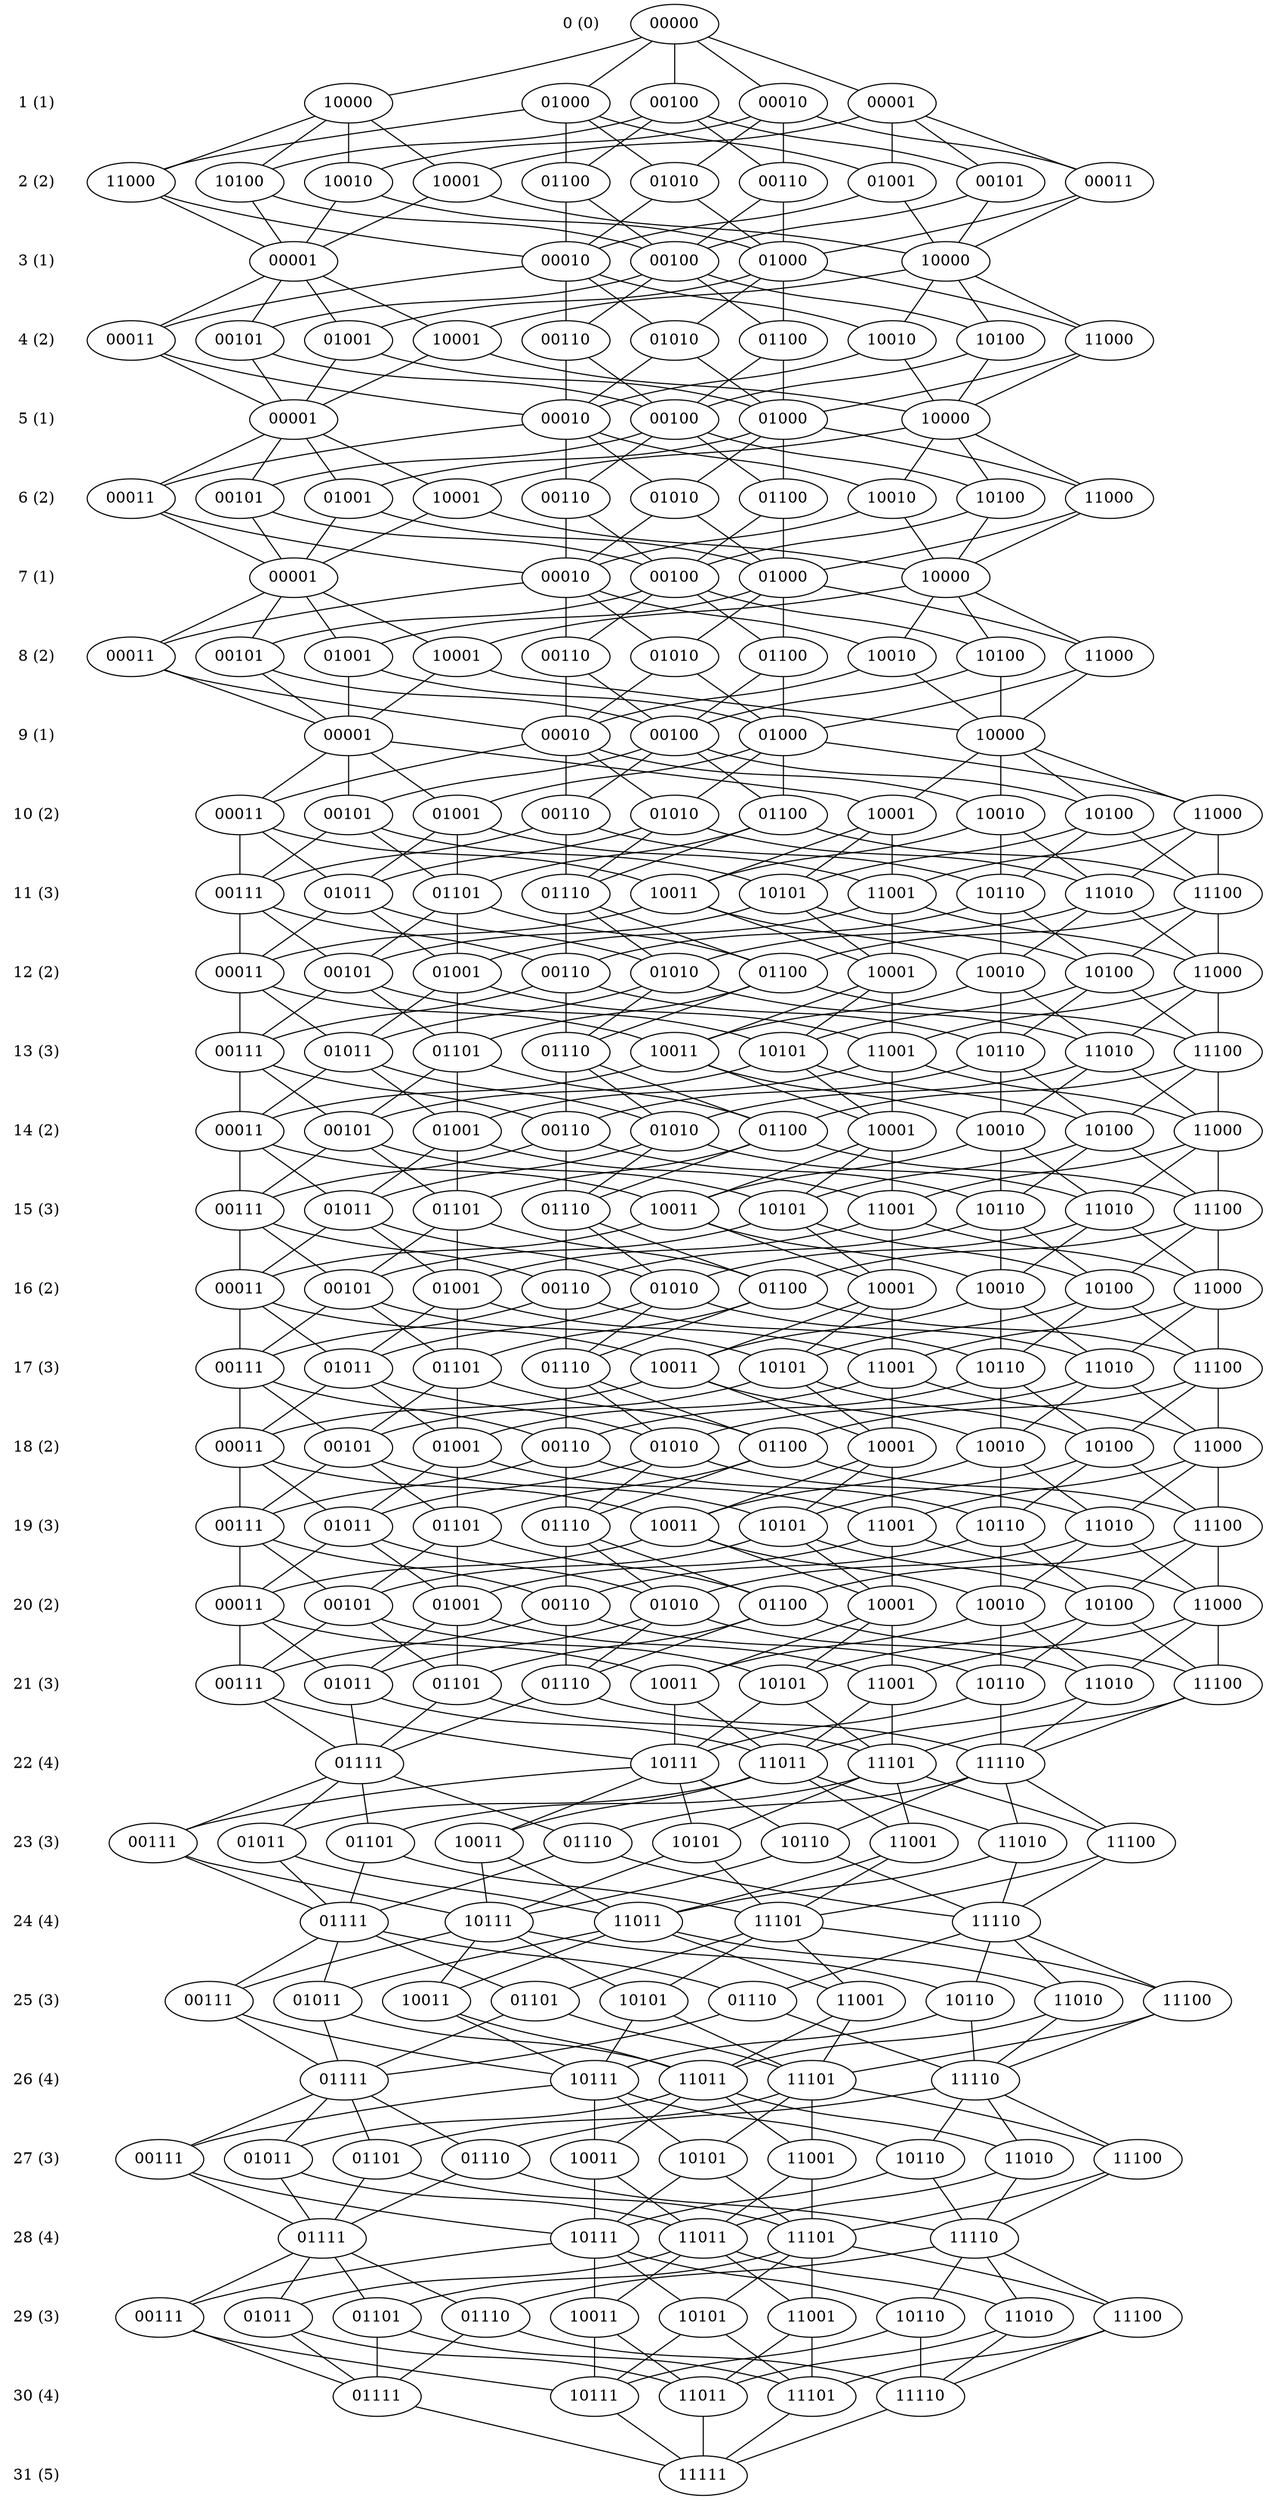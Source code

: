 /*
    dot -T pdf order5_graph.dot -o order5_graph.pdf
*/

digraph order5 {

	node [shape=plaintext]

	level_0 [label="0 (0)"]
	level_1 [label="1 (1)"]
	level_2 [label="2 (2)"]
	level_3 [label="3 (1)"]
	level_4 [label="4 (2)"]
	level_5 [label="5 (1)"]
	level_6 [label="6 (2)"]
	level_7 [label="7 (1)"]
	level_8 [label="8 (2)"]
	level_9 [label="9 (1)"]
	level_10 [label="10 (2)"]
	level_11 [label="11 (3)"]
	level_12 [label="12 (2)"]
	level_13 [label="13 (3)"]
	level_14 [label="14 (2)"]
	level_15 [label="15 (3)"]
	level_16 [label="16 (2)"]
	level_17 [label="17 (3)"]
	level_18 [label="18 (2)"]
	level_19 [label="19 (3)"]
	level_20 [label="20 (2)"]
	level_21 [label="21 (3)"]
	level_22 [label="22 (4)"]
	level_23 [label="23 (3)"]
	level_24 [label="24 (4)"]
	level_25 [label="25 (3)"]
	level_26 [label="26 (4)"]
	level_27 [label="27 (3)"]
	level_28 [label="28 (4)"]
	level_29 [label="29 (3)"]
	level_30 [label="30 (4)"]
	level_31 [label="31 (5)"]

	edge [style=invis]
    level_1 -> level_1 -> level_2 -> level_3 -> level_4 -> level_5 ->
    level_6 -> level_7 -> level_8 -> level_9 -> level_10 -> level_11 ->
    level_12 -> level_13 -> level_14 -> level_15 -> level_16 -> level_17 ->
    level_18 -> level_19 -> level_20 -> level_21 -> level_22 -> level_23 ->
    level_24 -> level_25 -> level_26 -> level_27 -> level_28 -> level_29 ->
    level_30 -> level_31

    node [shape=ellipse]
    edge [style=solid,arrowhead=none]

    { // there is only one possible node with no bits set
        rank=same; level_0

        level_0_00000 [label="00000"] // shape=ellipse,fontcolor=red,color=red,style=bold]
    }

    { // all possible nodes with 1 bit set
        rank=same; level_1

        level_1_00001 [label="10000"]
        level_1_00010 [label="01000"]
        level_1_00100 [label="00100"]
        level_1_01000 [label="00010"]
        level_1_10000 [label="00001"]
    }

    { // all possible nodes with 2 bits set
        rank=same; level_2

        level_2_00011 [label="11000"]
        level_2_00110 [label="01100"]
        level_2_01100 [label="00110"]
        level_2_11000 [label="00011"]
        level_2_00101 [label="10100"]
        level_2_01010 [label="01010"]
        level_2_10100 [label="00101"]
        level_2_01001 [label="10010"]
        level_2_10010 [label="01001"]
        level_2_10001 [label="10001"]
    }

    { // all possible nodes with 1 bit set
        rank=same; level_3

        level_3_00001 [label="00001"]
        level_3_00010 [label="00010"]
        level_3_00100 [label="00100"]
        level_3_01000 [label="01000"]
        level_3_10000 [label="10000"]
    }

    { // all possible nodes with 2 bits set
        rank=same; level_4

        level_4_00011 [label="00011"]
        level_4_00110 [label="00110"]
        level_4_01100 [label="01100"]
        level_4_11000 [label="11000"]
        level_4_00101 [label="00101"]
        level_4_01010 [label="01010"]
        level_4_10100 [label="10100"]
        level_4_01001 [label="01001"]
        level_4_10010 [label="10010"]
        level_4_10001 [label="10001"]
    }

    { // all possible nodes with 1 bit set
        rank=same; level_5

        level_5_00001 [label="00001"]
        level_5_00010 [label="00010"]
        level_5_00100 [label="00100"]
        level_5_01000 [label="01000"]
        level_5_10000 [label="10000"]
    }

    { // all possible nodes with 2 bits set
        rank=same; level_6

        level_6_00011 [label="00011"]
        level_6_00110 [label="00110"]
        level_6_01100 [label="01100"]
        level_6_11000 [label="11000"]
        level_6_00101 [label="00101"]
        level_6_01010 [label="01010"]
        level_6_10100 [label="10100"]
        level_6_01001 [label="01001"]
        level_6_10010 [label="10010"]
        level_6_10001 [label="10001"]
    }

    { // all possible nodes with 1 bit set
        rank=same; level_7

        level_7_00001 [label="00001"]
        level_7_00010 [label="00010"]
        level_7_00100 [label="00100"]
        level_7_01000 [label="01000"]
        level_7_10000 [label="10000"]
    }

    { // all possible nodes with 2 bits set
        rank=same; level_8

        level_8_00011 [label="00011"]
        level_8_00110 [label="00110"]
        level_8_01100 [label="01100"]
        level_8_11000 [label="11000"]
        level_8_00101 [label="00101"]
        level_8_01010 [label="01010"]
        level_8_10100 [label="10100"]
        level_8_01001 [label="01001"]
        level_8_10010 [label="10010"]
        level_8_10001 [label="10001"]
    }

    { // all possible nodes with 1 bit set
        rank=same; level_9

        level_9_00001 [label="00001"]
        level_9_00010 [label="00010"]
        level_9_00100 [label="00100"]
        level_9_01000 [label="01000"]
        level_9_10000 [label="10000"]
    }

    { // all possible nodes with 2 bits set
        rank=same; level_10

        level_10_00011 [label="00011"]
        level_10_00110 [label="00110"]
        level_10_01100 [label="01100"]
        level_10_11000 [label="11000"]
        level_10_00101 [label="00101"]
        level_10_01010 [label="01010"]
        level_10_10100 [label="10100"]
        level_10_01001 [label="01001"]
        level_10_10010 [label="10010"]
        level_10_10001 [label="10001"]
    }

    { // all possible nodes with 3 bits set
        rank=same; level_11

        level_11_00111 [label="00111"]
        level_11_01110 [label="01110"]
        level_11_11100 [label="11100"]
        level_11_01011 [label="01011"]
        level_11_01101 [label="01101"]
        level_11_11010 [label="11010"]
        level_11_10101 [label="10101"]
        level_11_10011 [label="10011"]
        level_11_11001 [label="11001"]
        level_11_10110 [label="10110"]
    }

    { // all possible nodes with 2 bits set
        rank=same; level_12

        level_12_00011 [label="00011"]
        level_12_00110 [label="00110"]
        level_12_01100 [label="01100"]
        level_12_11000 [label="11000"]
        level_12_00101 [label="00101"]
        level_12_01010 [label="01010"]
        level_12_10100 [label="10100"]
        level_12_01001 [label="01001"]
        level_12_10010 [label="10010"]
        level_12_10001 [label="10001"]
    }

    { // all possible nodes with 3 bits set
        rank=same; level_13

        level_13_00111 [label="00111"]
        level_13_01110 [label="01110"]
        level_13_11100 [label="11100"]
        level_13_01011 [label="01011"]
        level_13_01101 [label="01101"]
        level_13_11010 [label="11010"]
        level_13_10101 [label="10101"]
        level_13_10011 [label="10011"]
        level_13_11001 [label="11001"]
        level_13_10110 [label="10110"]
    }

    { // all possible nodes with 2 bits set
        rank=same; level_14

        level_14_00011 [label="00011"]
        level_14_00110 [label="00110"]
        level_14_01100 [label="01100"]
        level_14_11000 [label="11000"]
        level_14_00101 [label="00101"]
        level_14_01010 [label="01010"]
        level_14_10100 [label="10100"]
        level_14_01001 [label="01001"]
        level_14_10010 [label="10010"]
        level_14_10001 [label="10001"]
    }

    { // all possible nodes with 3 bits set
        rank=same; level_15

        level_15_00111 [label="00111"]
        level_15_01110 [label="01110"]
        level_15_11100 [label="11100"]
        level_15_01011 [label="01011"]
        level_15_01101 [label="01101"]
        level_15_11010 [label="11010"]
        level_15_10101 [label="10101"]
        level_15_10011 [label="10011"]
        level_15_11001 [label="11001"]
        level_15_10110 [label="10110"]
    }

    { // all possible nodes with 2 bits set
        rank=same; level_16

        level_16_00011 [label="00011"]
        level_16_00110 [label="00110"]
        level_16_01100 [label="01100"]
        level_16_11000 [label="11000"]
        level_16_00101 [label="00101"]
        level_16_01010 [label="01010"]
        level_16_10100 [label="10100"]
        level_16_01001 [label="01001"]
        level_16_10010 [label="10010"]
        level_16_10001 [label="10001"]
    }

    { // all possible nodes with 3 bits set
        rank=same; level_17

        level_17_00111 [label="00111"]
        level_17_01110 [label="01110"]
        level_17_11100 [label="11100"]
        level_17_01011 [label="01011"]
        level_17_01101 [label="01101"]
        level_17_11010 [label="11010"]
        level_17_10101 [label="10101"]
        level_17_10011 [label="10011"]
        level_17_11001 [label="11001"]
        level_17_10110 [label="10110"]
    }

    { // all possible nodes with 2 bits set
        rank=same; level_18

        level_18_00011 [label="00011"]
        level_18_00110 [label="00110"]
        level_18_01100 [label="01100"]
        level_18_11000 [label="11000"]
        level_18_00101 [label="00101"]
        level_18_01010 [label="01010"]
        level_18_10100 [label="10100"]
        level_18_01001 [label="01001"]
        level_18_10010 [label="10010"]
        level_18_10001 [label="10001"]
    }

    { // all possible nodes with 3 bits set
        rank=same; level_19

        level_19_00111 [label="00111"]
        level_19_01110 [label="01110"]
        level_19_11100 [label="11100"]
        level_19_01011 [label="01011"]
        level_19_01101 [label="01101"]
        level_19_11010 [label="11010"]
        level_19_10101 [label="10101"]
        level_19_10011 [label="10011"]
        level_19_11001 [label="11001"]
        level_19_10110 [label="10110"]
    }

    { // all possible nodes with 2 bits set
        rank=same; level_20

        level_20_00011 [label="00011"]
        level_20_00110 [label="00110"]
        level_20_01100 [label="01100"]
        level_20_11000 [label="11000"]
        level_20_00101 [label="00101"]
        level_20_01010 [label="01010"]
        level_20_10100 [label="10100"]
        level_20_01001 [label="01001"]
        level_20_10010 [label="10010"]
        level_20_10001 [label="10001"]
    }

    { // all possible nodes with 3 bits set
        rank=same; level_21

        level_21_00111 [label="00111"]
        level_21_01110 [label="01110"]
        level_21_11100 [label="11100"]
        level_21_01011 [label="01011"]
        level_21_01101 [label="01101"]
        level_21_11010 [label="11010"]
        level_21_10101 [label="10101"]
        level_21_10011 [label="10011"]
        level_21_11001 [label="11001"]
        level_21_10110 [label="10110"]
    }

    { // all possible nodes with 4 bits set
        rank=same; level_22

        level_22_11110 [label="11110"]
        level_22_11101 [label="11101"]
        level_22_11011 [label="11011"]
        level_22_10111 [label="10111"]
        level_22_01111 [label="01111"]
    }

    { // all possible nodes with 3 bits set
        rank=same; level_23

        level_23_00111 [label="00111"]
        level_23_01110 [label="01110"]
        level_23_11100 [label="11100"]
        level_23_01011 [label="01011"]
        level_23_01101 [label="01101"]
        level_23_11010 [label="11010"]
        level_23_10101 [label="10101"]
        level_23_10011 [label="10011"]
        level_23_11001 [label="11001"]
        level_23_10110 [label="10110"]
    }

    { // all possible nodes with 4 bits set
        rank=same; level_24

        level_24_11110 [label="11110"]
        level_24_11101 [label="11101"]
        level_24_11011 [label="11011"]
        level_24_10111 [label="10111"]
        level_24_01111 [label="01111"]
    }

    { // all possible nodes with 3 bits set
        rank=same; level_25

        level_25_00111 [label="00111"]
        level_25_01110 [label="01110"]
        level_25_11100 [label="11100"]
        level_25_01011 [label="01011"]
        level_25_01101 [label="01101"]
        level_25_11010 [label="11010"]
        level_25_10101 [label="10101"]
        level_25_10011 [label="10011"]
        level_25_11001 [label="11001"]
        level_25_10110 [label="10110"]
    }

    { // all possible nodes with 4 bits set
        rank=same; level_26

        level_26_11110 [label="11110"]
        level_26_11101 [label="11101"]
        level_26_11011 [label="11011"]
        level_26_10111 [label="10111"]
        level_26_01111 [label="01111"]
    }

    { // all possible nodes with 3 bits set
        rank=same; level_27

        level_27_00111 [label="00111"]
        level_27_01110 [label="01110"]
        level_27_11100 [label="11100"]
        level_27_01011 [label="01011"]
        level_27_01101 [label="01101"]
        level_27_11010 [label="11010"]
        level_27_10101 [label="10101"]
        level_27_10011 [label="10011"]
        level_27_11001 [label="11001"]
        level_27_10110 [label="10110"]
    }

    { // all possible nodes with 4 bits set
        rank=same; level_28

        level_28_11110 [label="11110"]
        level_28_11101 [label="11101"]
        level_28_11011 [label="11011"]
        level_28_10111 [label="10111"]
        level_28_01111 [label="01111"]
    }

    { // all possible nodes with 3 bits set
        rank=same; level_29

        level_29_00111 [label="00111"]
        level_29_01110 [label="01110"]
        level_29_11100 [label="11100"]
        level_29_01011 [label="01011"]
        level_29_01101 [label="01101"]
        level_29_11010 [label="11010"]
        level_29_10101 [label="10101"]
        level_29_10011 [label="10011"]
        level_29_11001 [label="11001"]
        level_29_10110 [label="10110"]
    }

    { // all possible nodes with 4 bits set
        rank=same; level_30

        level_30_11110 [label="11110"]
        level_30_11101 [label="11101"]
        level_30_11011 [label="11011"]
        level_30_10111 [label="10111"]
        level_30_01111 [label="01111"]
    }

    { // there is only one possible node with 5 bits set
        rank=same; level_31

        level_31_11111 [label="11111"]
    }

    // allowable transitions from (0) -> (1) out of level 0

    level_0_00000 -> level_1_00001 // [color=red,style=bold]
    level_0_00000 -> level_1_00010
    level_0_00000 -> level_1_00100
    level_0_00000 -> level_1_01000
    level_0_00000 -> level_1_10000

    // allowable transitions from (1) -> (2) out of level 1

    level_1_00001 -> level_2_00011
    level_1_00001 -> level_2_00101
    level_1_00001 -> level_2_01001
    level_1_00001 -> level_2_10001

    level_1_00010 -> level_2_00011
    level_1_00010 -> level_2_00110
    level_1_00010 -> level_2_01010
    level_1_00010 -> level_2_10010

    level_1_00100 -> level_2_00101
    level_1_00100 -> level_2_00110
    level_1_00100 -> level_2_01100
    level_1_00100 -> level_2_10100

    level_1_01000 -> level_2_01001
    level_1_01000 -> level_2_01010
    level_1_01000 -> level_2_01100
    level_1_01000 -> level_2_11000

    level_1_10000 -> level_2_10001
    level_1_10000 -> level_2_10010
    level_1_10000 -> level_2_10100
    level_1_10000 -> level_2_11000

    // allowable transitions from (2) -> (1) out of level 2

    level_2_00011 -> level_3_00010
    level_2_00011 -> level_3_00001

    level_2_00110 -> level_3_00100
    level_2_00110 -> level_3_00010

    level_2_01100 -> level_3_01000
    level_2_01100 -> level_3_00100

    level_2_11000 -> level_3_10000
    level_2_11000 -> level_3_01000

    level_2_00101 -> level_3_00100
    level_2_00101 -> level_3_00001

    level_2_01010 -> level_3_01000
    level_2_01010 -> level_3_00010

    level_2_10100 -> level_3_10000
    level_2_10100 -> level_3_00100

    level_2_01001 -> level_3_01000
    level_2_01001 -> level_3_00001

    level_2_10010 -> level_3_10000
    level_2_10010 -> level_3_00010

    level_2_10001 -> level_3_10000
    level_2_10001 -> level_3_00001

    // allowable transitions from (1) to (2) out of level 3

    level_3_00001 -> level_4_00011
    level_3_00001 -> level_4_00101
    level_3_00001 -> level_4_01001
    level_3_00001 -> level_4_10001

    level_3_00010 -> level_4_00011
    level_3_00010 -> level_4_00110
    level_3_00010 -> level_4_01010
    level_3_00010 -> level_4_10010

    level_3_00100 -> level_4_00101
    level_3_00100 -> level_4_00110
    level_3_00100 -> level_4_01100
    level_3_00100 -> level_4_10100

    level_3_01000 -> level_4_01001
    level_3_01000 -> level_4_01010
    level_3_01000 -> level_4_01100
    level_3_01000 -> level_4_11000

    level_3_10000 -> level_4_10001
    level_3_10000 -> level_4_10010
    level_3_10000 -> level_4_10100
    level_3_10000 -> level_4_11000

    // allowable transitions from (2) to (1) out of level 4

    level_4_00011 -> level_5_00010
    level_4_00011 -> level_5_00001

    level_4_00110 -> level_5_00100
    level_4_00110 -> level_5_00010

    level_4_01100 -> level_5_01000
    level_4_01100 -> level_5_00100

    level_4_11000 -> level_5_10000
    level_4_11000 -> level_5_01000

    level_4_00101 -> level_5_00100
    level_4_00101 -> level_5_00001

    level_4_01010 -> level_5_01000
    level_4_01010 -> level_5_00010

    level_4_10100 -> level_5_10000
    level_4_10100 -> level_5_00100

    level_4_01001 -> level_5_01000
    level_4_01001 -> level_5_00001

    level_4_10010 -> level_5_10000
    level_4_10010 -> level_5_00010

    level_4_10001 -> level_5_10000
    level_4_10001 -> level_5_00001

    // allowable transitions from (1) to (2) out of level 5

    level_5_00001 -> level_6_00011
    level_5_00001 -> level_6_00101
    level_5_00001 -> level_6_01001
    level_5_00001 -> level_6_10001

    level_5_00010 -> level_6_00011
    level_5_00010 -> level_6_00110
    level_5_00010 -> level_6_01010
    level_5_00010 -> level_6_10010

    level_5_00100 -> level_6_00101
    level_5_00100 -> level_6_00110
    level_5_00100 -> level_6_01100
    level_5_00100 -> level_6_10100

    level_5_01000 -> level_6_01001
    level_5_01000 -> level_6_01010
    level_5_01000 -> level_6_01100
    level_5_01000 -> level_6_11000

    level_5_10000 -> level_6_10001
    level_5_10000 -> level_6_10010
    level_5_10000 -> level_6_10100
    level_5_10000 -> level_6_11000

    // allowable transitions from (2) to (1) out of level 6

    level_6_00011 -> level_7_00010
    level_6_00011 -> level_7_00001

    level_6_00110 -> level_7_00100
    level_6_00110 -> level_7_00010

    level_6_01100 -> level_7_01000
    level_6_01100 -> level_7_00100

    level_6_11000 -> level_7_10000
    level_6_11000 -> level_7_01000

    level_6_00101 -> level_7_00100
    level_6_00101 -> level_7_00001

    level_6_01010 -> level_7_01000
    level_6_01010 -> level_7_00010

    level_6_10100 -> level_7_10000
    level_6_10100 -> level_7_00100

    level_6_01001 -> level_7_01000
    level_6_01001 -> level_7_00001

    level_6_10010 -> level_7_10000
    level_6_10010 -> level_7_00010

    level_6_10001 -> level_7_10000
    level_6_10001 -> level_7_00001

    // allowable transitions from (1) to (2) out of level 7

    level_7_00001 -> level_8_00011
    level_7_00001 -> level_8_00101
    level_7_00001 -> level_8_01001
    level_7_00001 -> level_8_10001

    level_7_00010 -> level_8_00011
    level_7_00010 -> level_8_00110
    level_7_00010 -> level_8_01010
    level_7_00010 -> level_8_10010

    level_7_00100 -> level_8_00101
    level_7_00100 -> level_8_00110
    level_7_00100 -> level_8_01100
    level_7_00100 -> level_8_10100

    level_7_01000 -> level_8_01001
    level_7_01000 -> level_8_01010
    level_7_01000 -> level_8_01100
    level_7_01000 -> level_8_11000

    level_7_10000 -> level_8_10001
    level_7_10000 -> level_8_10010
    level_7_10000 -> level_8_10100
    level_7_10000 -> level_8_11000

    // allowable transitions from (2) to (1) out of level 8

    level_8_00011 -> level_9_00010
    level_8_00011 -> level_9_00001

    level_8_00110 -> level_9_00100
    level_8_00110 -> level_9_00010

    level_8_01100 -> level_9_01000
    level_8_01100 -> level_9_00100

    level_8_11000 -> level_9_10000
    level_8_11000 -> level_9_01000

    level_8_00101 -> level_9_00100
    level_8_00101 -> level_9_00001

    level_8_01010 -> level_9_01000
    level_8_01010 -> level_9_00010

    level_8_10100 -> level_9_10000
    level_8_10100 -> level_9_00100

    level_8_01001 -> level_9_01000
    level_8_01001 -> level_9_00001

    level_8_10010 -> level_9_10000
    level_8_10010 -> level_9_00010

    level_8_10001 -> level_9_10000
    level_8_10001 -> level_9_00001

    // allowable transitions from (1) to (2) out of level 9

    level_9_00001 -> level_10_00011
    level_9_00001 -> level_10_00101
    level_9_00001 -> level_10_01001
    level_9_00001 -> level_10_10001

    level_9_00010 -> level_10_00011
    level_9_00010 -> level_10_00110
    level_9_00010 -> level_10_01010
    level_9_00010 -> level_10_10010

    level_9_00100 -> level_10_00101
    level_9_00100 -> level_10_00110
    level_9_00100 -> level_10_01100
    level_9_00100 -> level_10_10100

    level_9_01000 -> level_10_01001
    level_9_01000 -> level_10_01010
    level_9_01000 -> level_10_01100
    level_9_01000 -> level_10_11000

    level_9_10000 -> level_10_10001
    level_9_10000 -> level_10_10010
    level_9_10000 -> level_10_10100
    level_9_10000 -> level_10_11000

    // allowable transitions from (2) to (3) out of level 10

    level_10_00011 -> level_11_00111
    level_10_00011 -> level_11_01011
    level_10_00011 -> level_11_10011

    level_10_00110 -> level_11_00111
    level_10_00110 -> level_11_01110
    level_10_00110 -> level_11_10110

    level_10_01100 -> level_11_01101
    level_10_01100 -> level_11_01110
    level_10_01100 -> level_11_11100

    level_10_11000 -> level_11_11001
    level_10_11000 -> level_11_11010
    level_10_11000 -> level_11_11100

    level_10_00101 -> level_11_00111
    level_10_00101 -> level_11_01101
    level_10_00101 -> level_11_10101

    level_10_01010 -> level_11_01011
    level_10_01010 -> level_11_01110
    level_10_01010 -> level_11_11010

    level_10_10100 -> level_11_10101
    level_10_10100 -> level_11_10110
    level_10_10100 -> level_11_11100

    level_10_01001 -> level_11_01011
    level_10_01001 -> level_11_01101
    level_10_01001 -> level_11_11001

    level_10_10010 -> level_11_10011
    level_10_10010 -> level_11_10110
    level_10_10010 -> level_11_11010

    level_10_10001 -> level_11_10011
    level_10_10001 -> level_11_10101
    level_10_10001 -> level_11_11001

    // allowable transitions from (3) to (2) out of level 11

    level_11_00111 -> level_12_00110
    level_11_00111 -> level_12_00101
    level_11_00111 -> level_12_00011

    level_11_01110 -> level_12_01100
    level_11_01110 -> level_12_01010
    level_11_01110 -> level_12_00110

    level_11_11100 -> level_12_11000
    level_11_11100 -> level_12_10100
    level_11_11100 -> level_12_01100

    level_11_01011 -> level_12_01010
    level_11_01011 -> level_12_01001
    level_11_01011 -> level_12_00011

    level_11_01101 -> level_12_01100
    level_11_01101 -> level_12_01001
    level_11_01101 -> level_12_00101

    level_11_11010 -> level_12_11000
    level_11_11010 -> level_12_10010
    level_11_11010 -> level_12_01010

    level_11_10101 -> level_12_10100
    level_11_10101 -> level_12_10001
    level_11_10101 -> level_12_00101

    level_11_10011 -> level_12_10010
    level_11_10011 -> level_12_10001
    level_11_10011 -> level_12_00011

    level_11_11001 -> level_12_11000
    level_11_11001 -> level_12_10001
    level_11_11001 -> level_12_01001

    level_11_10110 -> level_12_10100
    level_11_10110 -> level_12_10010
    level_11_10110 -> level_12_00110

    // allowable transitions from (2) to (3) out of level 12

    level_12_00011 -> level_13_00111
    level_12_00011 -> level_13_01011
    level_12_00011 -> level_13_10011

    level_12_00110 -> level_13_00111
    level_12_00110 -> level_13_01110
    level_12_00110 -> level_13_10110

    level_12_01100 -> level_13_01101
    level_12_01100 -> level_13_01110
    level_12_01100 -> level_13_11100

    level_12_11000 -> level_13_11001
    level_12_11000 -> level_13_11010
    level_12_11000 -> level_13_11100

    level_12_00101 -> level_13_00111
    level_12_00101 -> level_13_01101
    level_12_00101 -> level_13_10101

    level_12_01010 -> level_13_01011
    level_12_01010 -> level_13_01110
    level_12_01010 -> level_13_11010

    level_12_10100 -> level_13_10101
    level_12_10100 -> level_13_10110
    level_12_10100 -> level_13_11100

    level_12_01001 -> level_13_01011
    level_12_01001 -> level_13_01101
    level_12_01001 -> level_13_11001

    level_12_10010 -> level_13_10011
    level_12_10010 -> level_13_10110
    level_12_10010 -> level_13_11010

    level_12_10001 -> level_13_10011
    level_12_10001 -> level_13_10101
    level_12_10001 -> level_13_11001

    // allowable transitions from (3) to (2) out of level 13

    level_13_00111 -> level_14_00110
    level_13_00111 -> level_14_00101
    level_13_00111 -> level_14_00011

    level_13_01110 -> level_14_01100
    level_13_01110 -> level_14_01010
    level_13_01110 -> level_14_00110

    level_13_11100 -> level_14_11000
    level_13_11100 -> level_14_10100
    level_13_11100 -> level_14_01100

    level_13_01011 -> level_14_01010
    level_13_01011 -> level_14_01001
    level_13_01011 -> level_14_00011

    level_13_01101 -> level_14_01100
    level_13_01101 -> level_14_01001
    level_13_01101 -> level_14_00101

    level_13_11010 -> level_14_11000
    level_13_11010 -> level_14_10010
    level_13_11010 -> level_14_01010

    level_13_10101 -> level_14_10100
    level_13_10101 -> level_14_10001
    level_13_10101 -> level_14_00101

    level_13_10011 -> level_14_10010
    level_13_10011 -> level_14_10001
    level_13_10011 -> level_14_00011

    level_13_11001 -> level_14_11000
    level_13_11001 -> level_14_10001
    level_13_11001 -> level_14_01001

    level_13_10110 -> level_14_10100
    level_13_10110 -> level_14_10010
    level_13_10110 -> level_14_00110

    // allowable transitions from (2) to (3) out of level 14

    level_14_00011 -> level_15_00111
    level_14_00011 -> level_15_01011
    level_14_00011 -> level_15_10011

    level_14_00110 -> level_15_00111
    level_14_00110 -> level_15_01110
    level_14_00110 -> level_15_10110

    level_14_01100 -> level_15_01101
    level_14_01100 -> level_15_01110
    level_14_01100 -> level_15_11100

    level_14_11000 -> level_15_11001
    level_14_11000 -> level_15_11010
    level_14_11000 -> level_15_11100

    level_14_00101 -> level_15_00111
    level_14_00101 -> level_15_01101
    level_14_00101 -> level_15_10101

    level_14_01010 -> level_15_01011
    level_14_01010 -> level_15_01110
    level_14_01010 -> level_15_11010

    level_14_10100 -> level_15_10101
    level_14_10100 -> level_15_10110
    level_14_10100 -> level_15_11100

    level_14_01001 -> level_15_01011
    level_14_01001 -> level_15_01101
    level_14_01001 -> level_15_11001

    level_14_10010 -> level_15_10011
    level_14_10010 -> level_15_10110
    level_14_10010 -> level_15_11010

    level_14_10001 -> level_15_10011
    level_14_10001 -> level_15_10101
    level_14_10001 -> level_15_11001

    // allowable transitions from (3) to (2) out of level 15

    level_15_00111 -> level_16_00110
    level_15_00111 -> level_16_00101
    level_15_00111 -> level_16_00011

    level_15_01110 -> level_16_01100
    level_15_01110 -> level_16_01010
    level_15_01110 -> level_16_00110

    level_15_11100 -> level_16_11000
    level_15_11100 -> level_16_10100
    level_15_11100 -> level_16_01100

    level_15_01011 -> level_16_01010
    level_15_01011 -> level_16_01001
    level_15_01011 -> level_16_00011

    level_15_01101 -> level_16_01100
    level_15_01101 -> level_16_01001
    level_15_01101 -> level_16_00101

    level_15_11010 -> level_16_11000
    level_15_11010 -> level_16_10010
    level_15_11010 -> level_16_01010

    level_15_10101 -> level_16_10100
    level_15_10101 -> level_16_10001
    level_15_10101 -> level_16_00101

    level_15_10011 -> level_16_10010
    level_15_10011 -> level_16_10001
    level_15_10011 -> level_16_00011

    level_15_11001 -> level_16_11000
    level_15_11001 -> level_16_10001
    level_15_11001 -> level_16_01001

    level_15_10110 -> level_16_10100
    level_15_10110 -> level_16_10010
    level_15_10110 -> level_16_00110

    // allowable transitions from (2) to (3) out of level 16

    level_16_00011 -> level_17_00111
    level_16_00011 -> level_17_01011
    level_16_00011 -> level_17_10011

    level_16_00110 -> level_17_00111
    level_16_00110 -> level_17_01110
    level_16_00110 -> level_17_10110

    level_16_01100 -> level_17_01101
    level_16_01100 -> level_17_01110
    level_16_01100 -> level_17_11100

    level_16_11000 -> level_17_11001
    level_16_11000 -> level_17_11010
    level_16_11000 -> level_17_11100

    level_16_00101 -> level_17_00111
    level_16_00101 -> level_17_01101
    level_16_00101 -> level_17_10101

    level_16_01010 -> level_17_01011
    level_16_01010 -> level_17_01110
    level_16_01010 -> level_17_11010

    level_16_10100 -> level_17_10101
    level_16_10100 -> level_17_10110
    level_16_10100 -> level_17_11100

    level_16_01001 -> level_17_01011
    level_16_01001 -> level_17_01101
    level_16_01001 -> level_17_11001

    level_16_10010 -> level_17_10011
    level_16_10010 -> level_17_10110
    level_16_10010 -> level_17_11010

    level_16_10001 -> level_17_10011
    level_16_10001 -> level_17_10101
    level_16_10001 -> level_17_11001

    // allowable transitions from (3) to (2) out of level 17

    level_17_00111 -> level_18_00110
    level_17_00111 -> level_18_00101
    level_17_00111 -> level_18_00011

    level_17_01110 -> level_18_01100
    level_17_01110 -> level_18_01010
    level_17_01110 -> level_18_00110

    level_17_11100 -> level_18_11000
    level_17_11100 -> level_18_10100
    level_17_11100 -> level_18_01100

    level_17_01011 -> level_18_01010
    level_17_01011 -> level_18_01001
    level_17_01011 -> level_18_00011

    level_17_01101 -> level_18_01100
    level_17_01101 -> level_18_01001
    level_17_01101 -> level_18_00101

    level_17_11010 -> level_18_11000
    level_17_11010 -> level_18_10010
    level_17_11010 -> level_18_01010

    level_17_10101 -> level_18_10100
    level_17_10101 -> level_18_10001
    level_17_10101 -> level_18_00101

    level_17_10011 -> level_18_10010
    level_17_10011 -> level_18_10001
    level_17_10011 -> level_18_00011

    level_17_11001 -> level_18_11000
    level_17_11001 -> level_18_10001
    level_17_11001 -> level_18_01001

    level_17_10110 -> level_18_10100
    level_17_10110 -> level_18_10010
    level_17_10110 -> level_18_00110

    // allowable transitions from (2) to (3) out of level 18

    level_18_00011 -> level_19_00111
    level_18_00011 -> level_19_01011
    level_18_00011 -> level_19_10011

    level_18_00110 -> level_19_00111
    level_18_00110 -> level_19_01110
    level_18_00110 -> level_19_10110

    level_18_01100 -> level_19_01101
    level_18_01100 -> level_19_01110
    level_18_01100 -> level_19_11100

    level_18_11000 -> level_19_11001
    level_18_11000 -> level_19_11010
    level_18_11000 -> level_19_11100

    level_18_00101 -> level_19_00111
    level_18_00101 -> level_19_01101
    level_18_00101 -> level_19_10101

    level_18_01010 -> level_19_01011
    level_18_01010 -> level_19_01110
    level_18_01010 -> level_19_11010

    level_18_10100 -> level_19_10101
    level_18_10100 -> level_19_10110
    level_18_10100 -> level_19_11100

    level_18_01001 -> level_19_01011
    level_18_01001 -> level_19_01101
    level_18_01001 -> level_19_11001

    level_18_10010 -> level_19_10011
    level_18_10010 -> level_19_10110
    level_18_10010 -> level_19_11010

    level_18_10001 -> level_19_10011
    level_18_10001 -> level_19_10101
    level_18_10001 -> level_19_11001

    // allowable transitions from (3) to (2) out of level 19

    level_19_00111 -> level_20_00110
    level_19_00111 -> level_20_00101
    level_19_00111 -> level_20_00011

    level_19_01110 -> level_20_01100
    level_19_01110 -> level_20_01010
    level_19_01110 -> level_20_00110

    level_19_11100 -> level_20_11000
    level_19_11100 -> level_20_10100
    level_19_11100 -> level_20_01100

    level_19_01011 -> level_20_01010
    level_19_01011 -> level_20_01001
    level_19_01011 -> level_20_00011

    level_19_01101 -> level_20_01100
    level_19_01101 -> level_20_01001
    level_19_01101 -> level_20_00101

    level_19_11010 -> level_20_11000
    level_19_11010 -> level_20_10010
    level_19_11010 -> level_20_01010

    level_19_10101 -> level_20_10100
    level_19_10101 -> level_20_10001
    level_19_10101 -> level_20_00101

    level_19_10011 -> level_20_10010
    level_19_10011 -> level_20_10001
    level_19_10011 -> level_20_00011

    level_19_11001 -> level_20_11000
    level_19_11001 -> level_20_10001
    level_19_11001 -> level_20_01001

    level_19_10110 -> level_20_10100
    level_19_10110 -> level_20_10010
    level_19_10110 -> level_20_00110

    // allowable transitions from (2) to (3) out of level 20

    level_20_00011 -> level_21_00111
    level_20_00011 -> level_21_01011
    level_20_00011 -> level_21_10011

    level_20_00110 -> level_21_00111
    level_20_00110 -> level_21_01110
    level_20_00110 -> level_21_10110

    level_20_01100 -> level_21_01101
    level_20_01100 -> level_21_01110
    level_20_01100 -> level_21_11100

    level_20_11000 -> level_21_11001
    level_20_11000 -> level_21_11010
    level_20_11000 -> level_21_11100

    level_20_00101 -> level_21_00111
    level_20_00101 -> level_21_01101
    level_20_00101 -> level_21_10101

    level_20_01010 -> level_21_01011
    level_20_01010 -> level_21_01110
    level_20_01010 -> level_21_11010

    level_20_10100 -> level_21_10101
    level_20_10100 -> level_21_10110
    level_20_10100 -> level_21_11100

    level_20_01001 -> level_21_01011
    level_20_01001 -> level_21_01101
    level_20_01001 -> level_21_11001

    level_20_10010 -> level_21_10011
    level_20_10010 -> level_21_10110
    level_20_10010 -> level_21_11010

    level_20_10001 -> level_21_10011
    level_20_10001 -> level_21_10101
    level_20_10001 -> level_21_11001

    // allowable transitions from (3) to (4) out of level 21

    level_21_00111 -> level_22_01111
    level_21_00111 -> level_22_10111

    level_21_01110 -> level_22_01111
    level_21_01110 -> level_22_11110

    level_21_11100 -> level_22_11101
    level_21_11100 -> level_22_11110

    level_21_01011 -> level_22_01111
    level_21_01011 -> level_22_11011

    level_21_01101 -> level_22_01111
    level_21_01101 -> level_22_11101

    level_21_11010 -> level_22_11011
    level_21_11010 -> level_22_11110

    level_21_10101 -> level_22_10111
    level_21_10101 -> level_22_11101

    level_21_10011 -> level_22_10111
    level_21_10011 -> level_22_11011

    level_21_11001 -> level_22_11011
    level_21_11001 -> level_22_11101

    level_21_10110 -> level_22_10111
    level_21_10110 -> level_22_11110

    // allowable transitions from (4) to (3) out of level 22

    level_22_11110 -> level_23_11100
    level_22_11110 -> level_23_11010
    level_22_11110 -> level_23_10110
    level_22_11110 -> level_23_01110

    level_22_11101 -> level_23_11100
    level_22_11101 -> level_23_11001
    level_22_11101 -> level_23_10101
    level_22_11101 -> level_23_01101

    level_22_11011 -> level_23_11010
    level_22_11011 -> level_23_11001
    level_22_11011 -> level_23_10011
    level_22_11011 -> level_23_01011

    level_22_10111 -> level_23_10110
    level_22_10111 -> level_23_10101
    level_22_10111 -> level_23_10011
    level_22_10111 -> level_23_00111

    level_22_01111 -> level_23_01110
    level_22_01111 -> level_23_01101
    level_22_01111 -> level_23_01011
    level_22_01111 -> level_23_00111

    // allowable transitions from (3) to (4) out of level 23

    level_23_00111 -> level_24_01111
    level_23_00111 -> level_24_10111

    level_23_01110 -> level_24_01111
    level_23_01110 -> level_24_11110

    level_23_11100 -> level_24_11101
    level_23_11100 -> level_24_11110

    level_23_01011 -> level_24_01111
    level_23_01011 -> level_24_11011

    level_23_01101 -> level_24_01111
    level_23_01101 -> level_24_11101

    level_23_11010 -> level_24_11011
    level_23_11010 -> level_24_11110

    level_23_10101 -> level_24_10111
    level_23_10101 -> level_24_11101

    level_23_10011 -> level_24_10111
    level_23_10011 -> level_24_11011

    level_23_11001 -> level_24_11011
    level_23_11001 -> level_24_11101

    level_23_10110 -> level_24_10111
    level_23_10110 -> level_24_11110

    // allowable transitions from (4) to (3) out of level 24

    level_24_11110 -> level_25_11100
    level_24_11110 -> level_25_11010
    level_24_11110 -> level_25_10110
    level_24_11110 -> level_25_01110

    level_24_11101 -> level_25_11100
    level_24_11101 -> level_25_11001
    level_24_11101 -> level_25_10101
    level_24_11101 -> level_25_01101

    level_24_11011 -> level_25_11010
    level_24_11011 -> level_25_11001
    level_24_11011 -> level_25_10011
    level_24_11011 -> level_25_01011

    level_24_10111 -> level_25_10110
    level_24_10111 -> level_25_10101
    level_24_10111 -> level_25_10011
    level_24_10111 -> level_25_00111

    level_24_01111 -> level_25_01110
    level_24_01111 -> level_25_01101
    level_24_01111 -> level_25_01011
    level_24_01111 -> level_25_00111

    // allowable transitions from (3) to (4) out of level 25

    level_25_00111 -> level_26_01111
    level_25_00111 -> level_26_10111

    level_25_01110 -> level_26_01111
    level_25_01110 -> level_26_11110

    level_25_11100 -> level_26_11101
    level_25_11100 -> level_26_11110

    level_25_01011 -> level_26_01111
    level_25_01011 -> level_26_11011

    level_25_01101 -> level_26_01111
    level_25_01101 -> level_26_11101

    level_25_11010 -> level_26_11011
    level_25_11010 -> level_26_11110

    level_25_10101 -> level_26_10111
    level_25_10101 -> level_26_11101

    level_25_10011 -> level_26_10111
    level_25_10011 -> level_26_11011

    level_25_11001 -> level_26_11011
    level_25_11001 -> level_26_11101

    level_25_10110 -> level_26_10111
    level_25_10110 -> level_26_11110

    // allowable transitions from (4) to (3) out of level 26

    level_26_11110 -> level_27_11100
    level_26_11110 -> level_27_11010
    level_26_11110 -> level_27_10110
    level_26_11110 -> level_27_01110

    level_26_11101 -> level_27_11100
    level_26_11101 -> level_27_11001
    level_26_11101 -> level_27_10101
    level_26_11101 -> level_27_01101

    level_26_11011 -> level_27_11010
    level_26_11011 -> level_27_11001
    level_26_11011 -> level_27_10011
    level_26_11011 -> level_27_01011

    level_26_10111 -> level_27_10110
    level_26_10111 -> level_27_10101
    level_26_10111 -> level_27_10011
    level_26_10111 -> level_27_00111

    level_26_01111 -> level_27_01110
    level_26_01111 -> level_27_01101
    level_26_01111 -> level_27_01011
    level_26_01111 -> level_27_00111

    // allowable transitions from (3) to (4) out of level 27

    level_27_00111 -> level_28_01111
    level_27_00111 -> level_28_10111

    level_27_01110 -> level_28_01111
    level_27_01110 -> level_28_11110

    level_27_11100 -> level_28_11101
    level_27_11100 -> level_28_11110

    level_27_01011 -> level_28_01111
    level_27_01011 -> level_28_11011

    level_27_01101 -> level_28_01111
    level_27_01101 -> level_28_11101

    level_27_11010 -> level_28_11011
    level_27_11010 -> level_28_11110

    level_27_10101 -> level_28_10111
    level_27_10101 -> level_28_11101

    level_27_10011 -> level_28_10111
    level_27_10011 -> level_28_11011

    level_27_11001 -> level_28_11011
    level_27_11001 -> level_28_11101

    level_27_10110 -> level_28_10111
    level_27_10110 -> level_28_11110

    // allowable transitions from (4) to (3) out of level 28

    level_28_11110 -> level_29_11100
    level_28_11110 -> level_29_11010
    level_28_11110 -> level_29_10110
    level_28_11110 -> level_29_01110

    level_28_11101 -> level_29_11100
    level_28_11101 -> level_29_11001
    level_28_11101 -> level_29_10101
    level_28_11101 -> level_29_01101

    level_28_11011 -> level_29_11010
    level_28_11011 -> level_29_11001
    level_28_11011 -> level_29_10011
    level_28_11011 -> level_29_01011

    level_28_10111 -> level_29_10110
    level_28_10111 -> level_29_10101
    level_28_10111 -> level_29_10011
    level_28_10111 -> level_29_00111

    level_28_01111 -> level_29_01110
    level_28_01111 -> level_29_01101
    level_28_01111 -> level_29_01011
    level_28_01111 -> level_29_00111

    // allowable transitions from (3) to (4) out of level 29

    level_29_00111 -> level_30_01111
    level_29_00111 -> level_30_10111

    level_29_01110 -> level_30_01111
    level_29_01110 -> level_30_11110

    level_29_11100 -> level_30_11101
    level_29_11100 -> level_30_11110

    level_29_01011 -> level_30_01111
    level_29_01011 -> level_30_11011

    level_29_01101 -> level_30_01111
    level_29_01101 -> level_30_11101

    level_29_11010 -> level_30_11011
    level_29_11010 -> level_30_11110

    level_29_10101 -> level_30_10111
    level_29_10101 -> level_30_11101

    level_29_10011 -> level_30_10111
    level_29_10011 -> level_30_11011

    level_29_11001 -> level_30_11011
    level_29_11001 -> level_30_11101

    level_29_10110 -> level_30_10111
    level_29_10110 -> level_30_11110

    // These are a pain to generate manually; I'm sure there's a function
    // in Knuth (Vol. 4) something like
    // `list-of-all-$n$-bit-binary-numbers-with-exactly-$k$-bits-set()';
    // if I had that, I could say `level_$i$_$n(j)$ -> level_$i+1$_$n(k)$'
    // instead of all this typing.

    // allowable transitions from (4) to (5) out of level 30

    level_30_01111 -> level_31_11111
    level_30_10111 -> level_31_11111
    level_30_11011 -> level_31_11111
    level_30_11101 -> level_31_11111
    level_30_11110 -> level_31_11111
}

